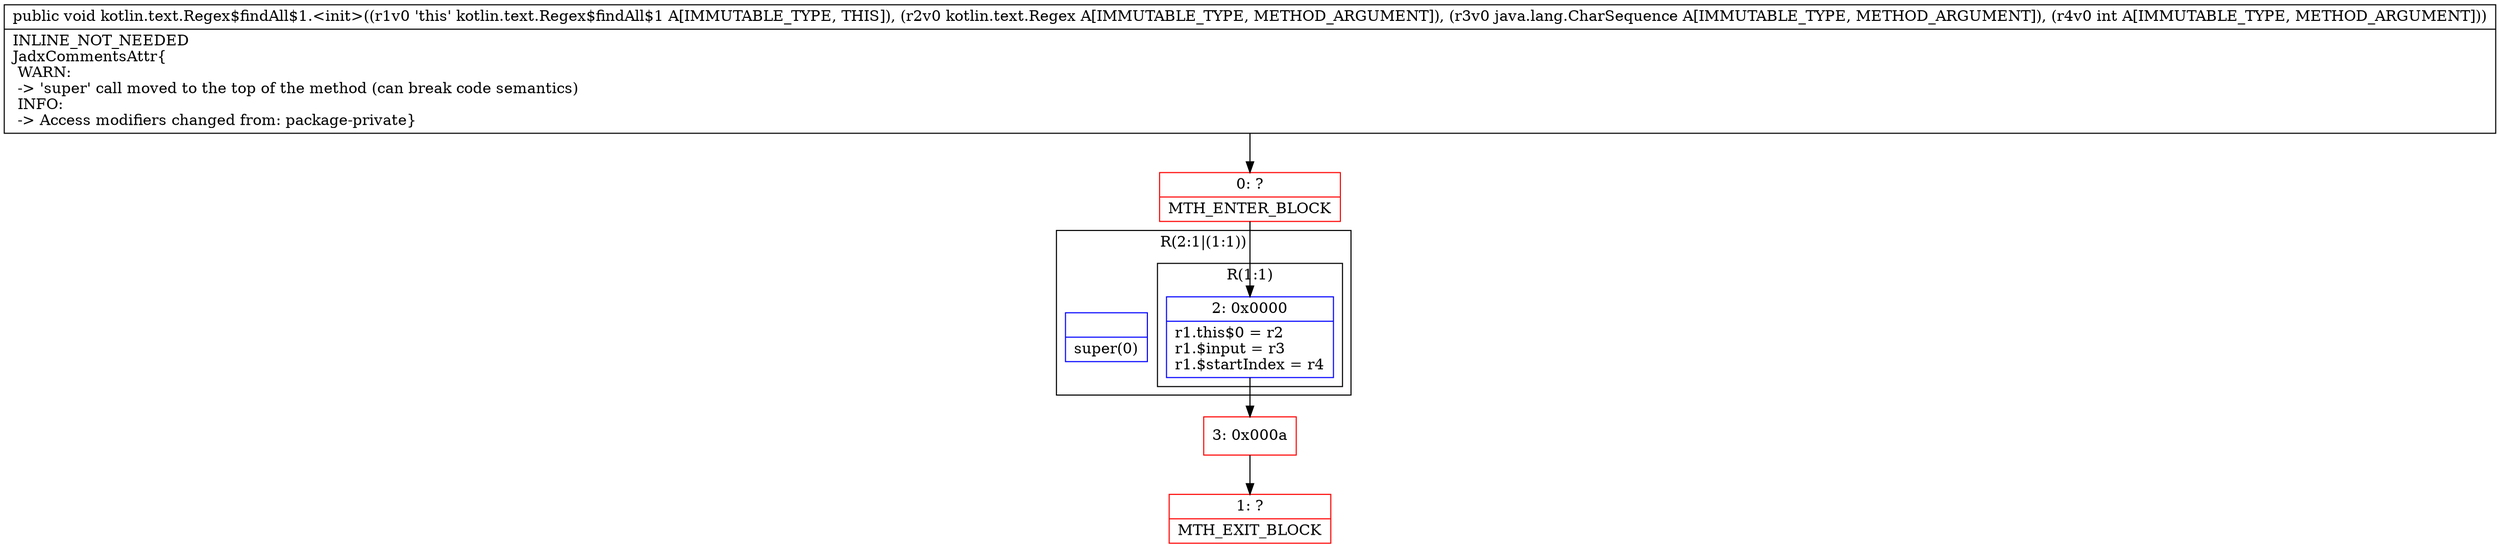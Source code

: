 digraph "CFG forkotlin.text.Regex$findAll$1.\<init\>(Lkotlin\/text\/Regex;Ljava\/lang\/CharSequence;I)V" {
subgraph cluster_Region_1807744463 {
label = "R(2:1|(1:1))";
node [shape=record,color=blue];
Node_InsnContainer_247535918 [shape=record,label="{|super(0)\l}"];
subgraph cluster_Region_1790178946 {
label = "R(1:1)";
node [shape=record,color=blue];
Node_2 [shape=record,label="{2\:\ 0x0000|r1.this$0 = r2\lr1.$input = r3\lr1.$startIndex = r4\l}"];
}
}
Node_0 [shape=record,color=red,label="{0\:\ ?|MTH_ENTER_BLOCK\l}"];
Node_3 [shape=record,color=red,label="{3\:\ 0x000a}"];
Node_1 [shape=record,color=red,label="{1\:\ ?|MTH_EXIT_BLOCK\l}"];
MethodNode[shape=record,label="{public void kotlin.text.Regex$findAll$1.\<init\>((r1v0 'this' kotlin.text.Regex$findAll$1 A[IMMUTABLE_TYPE, THIS]), (r2v0 kotlin.text.Regex A[IMMUTABLE_TYPE, METHOD_ARGUMENT]), (r3v0 java.lang.CharSequence A[IMMUTABLE_TYPE, METHOD_ARGUMENT]), (r4v0 int A[IMMUTABLE_TYPE, METHOD_ARGUMENT]))  | INLINE_NOT_NEEDED\lJadxCommentsAttr\{\l WARN: \l \-\> 'super' call moved to the top of the method (can break code semantics)\l INFO: \l \-\> Access modifiers changed from: package\-private\}\l}"];
MethodNode -> Node_0;Node_2 -> Node_3;
Node_0 -> Node_2;
Node_3 -> Node_1;
}

